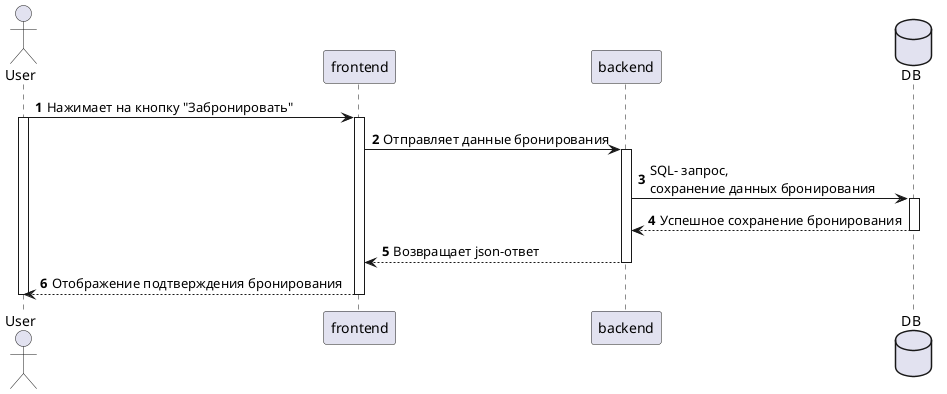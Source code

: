 @startuml
actor User
participant frontend 
participant backend
database DB
autonumber


User -> frontend  : Нажимает на кнопку "Забронировать"
activate User
activate frontend
frontend  -> backend : Отправляет данные бронирования 
activate backend
backend -> DB : SQL- запрос, \nсохранение данных бронирования
activate DB
DB --> backend : Успешное сохранение бронирования
deactivate DB
backend --> frontend  :  Возвращает json-ответ
deactivate backend
frontend --> User : Отображение подтверждения бронирования

deactivate frontend 
deactivate User
